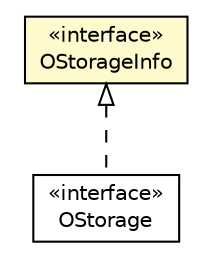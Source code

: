 #!/usr/local/bin/dot
#
# Class diagram 
# Generated by UMLGraph version R5_6-24-gf6e263 (http://www.umlgraph.org/)
#

digraph G {
	edge [fontname="Helvetica",fontsize=10,labelfontname="Helvetica",labelfontsize=10];
	node [fontname="Helvetica",fontsize=10,shape=plaintext];
	nodesep=0.25;
	ranksep=0.5;
	// com.orientechnologies.orient.core.storage.OStorage
	c7260484 [label=<<table title="com.orientechnologies.orient.core.storage.OStorage" border="0" cellborder="1" cellspacing="0" cellpadding="2" port="p" href="./OStorage.html">
		<tr><td><table border="0" cellspacing="0" cellpadding="1">
<tr><td align="center" balign="center"> &#171;interface&#187; </td></tr>
<tr><td align="center" balign="center"> OStorage </td></tr>
		</table></td></tr>
		</table>>, URL="./OStorage.html", fontname="Helvetica", fontcolor="black", fontsize=10.0];
	// com.orientechnologies.orient.core.storage.OStorageInfo
	c7260491 [label=<<table title="com.orientechnologies.orient.core.storage.OStorageInfo" border="0" cellborder="1" cellspacing="0" cellpadding="2" port="p" bgcolor="lemonChiffon" href="./OStorageInfo.html">
		<tr><td><table border="0" cellspacing="0" cellpadding="1">
<tr><td align="center" balign="center"> &#171;interface&#187; </td></tr>
<tr><td align="center" balign="center"> OStorageInfo </td></tr>
		</table></td></tr>
		</table>>, URL="./OStorageInfo.html", fontname="Helvetica", fontcolor="black", fontsize=10.0];
	//com.orientechnologies.orient.core.storage.OStorage implements com.orientechnologies.orient.core.storage.OStorageInfo
	c7260491:p -> c7260484:p [dir=back,arrowtail=empty,style=dashed];
}

